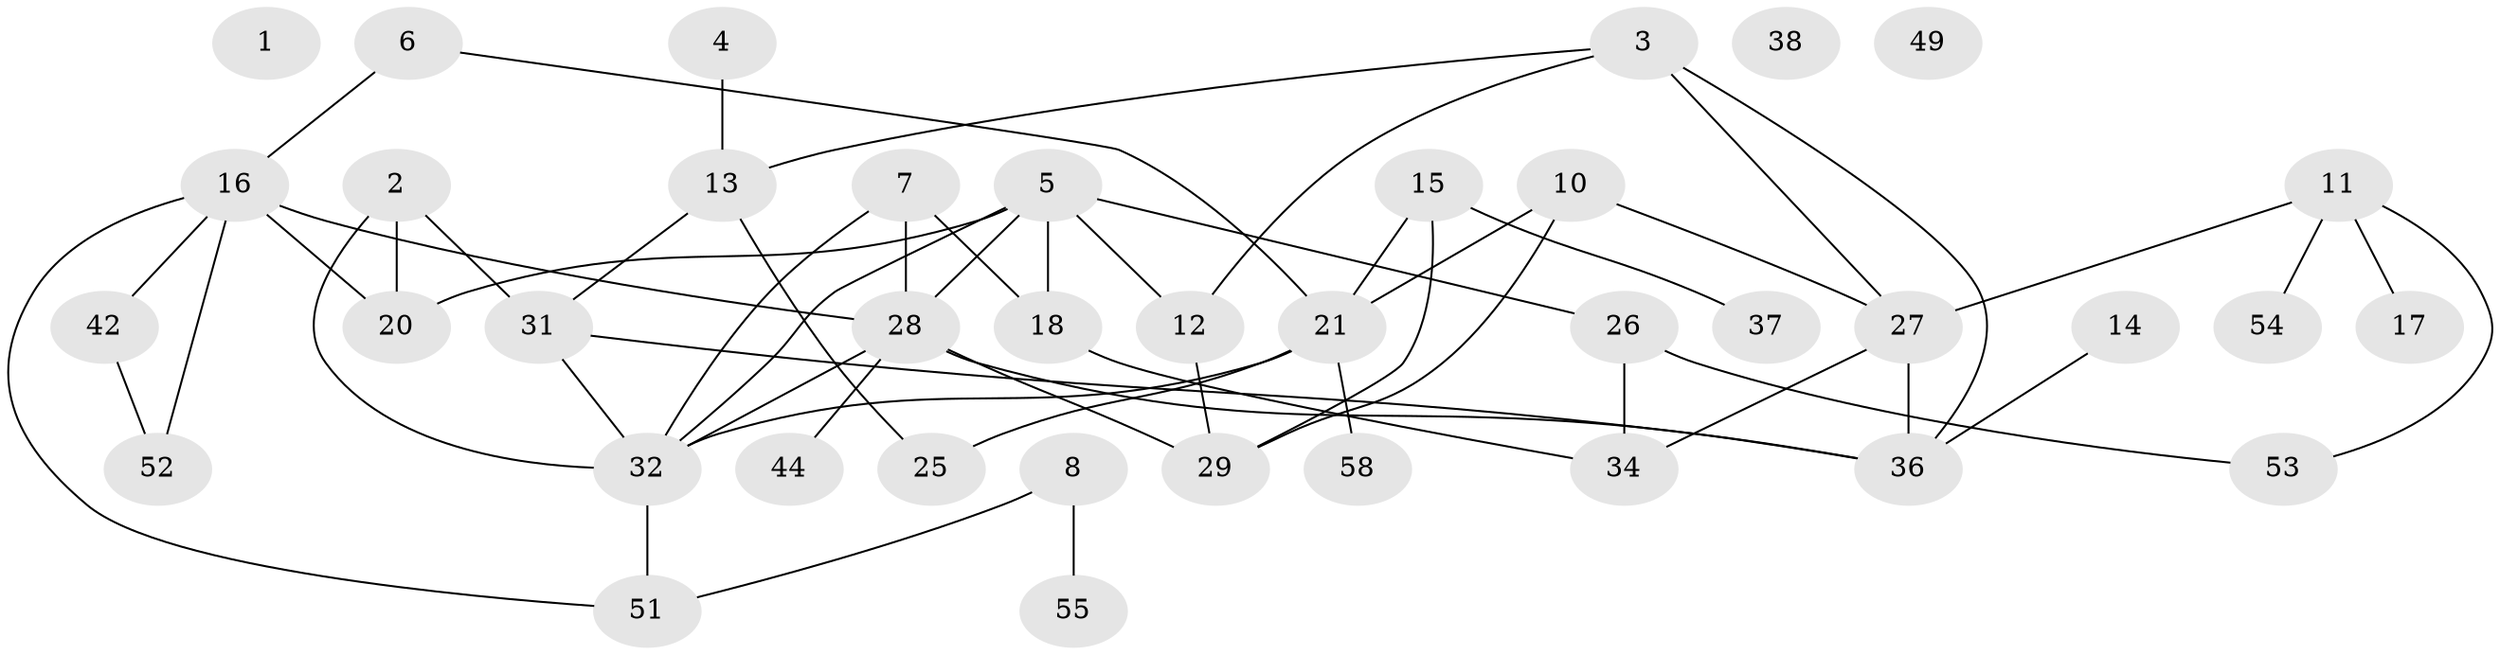 // original degree distribution, {0: 0.04838709677419355, 3: 0.22580645161290322, 5: 0.03225806451612903, 1: 0.22580645161290322, 2: 0.24193548387096775, 4: 0.1774193548387097, 6: 0.04838709677419355}
// Generated by graph-tools (version 1.1) at 2025/41/03/06/25 10:41:23]
// undirected, 39 vertices, 56 edges
graph export_dot {
graph [start="1"]
  node [color=gray90,style=filled];
  1;
  2 [super="+9"];
  3 [super="+22"];
  4;
  5 [super="+45"];
  6;
  7;
  8 [super="+23"];
  10 [super="+46"];
  11 [super="+39"];
  12 [super="+59"];
  13 [super="+43"];
  14;
  15 [super="+19"];
  16 [super="+24"];
  17 [super="+48"];
  18 [super="+33"];
  20 [super="+50"];
  21 [super="+30"];
  25;
  26 [super="+40"];
  27 [super="+57"];
  28 [super="+62"];
  29 [super="+35"];
  31 [super="+41"];
  32 [super="+47"];
  34 [super="+61"];
  36 [super="+60"];
  37;
  38;
  42 [super="+56"];
  44;
  49;
  51;
  52;
  53;
  54;
  55;
  58;
  2 -- 31;
  2 -- 32;
  2 -- 20;
  3 -- 12;
  3 -- 27;
  3 -- 36;
  3 -- 13;
  4 -- 13;
  5 -- 18;
  5 -- 32;
  5 -- 20;
  5 -- 26;
  5 -- 12;
  5 -- 28;
  6 -- 16;
  6 -- 21;
  7 -- 28;
  7 -- 32;
  7 -- 18;
  8 -- 55;
  8 -- 51;
  10 -- 27;
  10 -- 29;
  10 -- 21;
  11 -- 17;
  11 -- 53;
  11 -- 54;
  11 -- 27;
  12 -- 29;
  13 -- 25;
  13 -- 31;
  14 -- 36;
  15 -- 21;
  15 -- 29;
  15 -- 37;
  16 -- 28;
  16 -- 42;
  16 -- 51;
  16 -- 52;
  16 -- 20;
  18 -- 34;
  21 -- 32;
  21 -- 25;
  21 -- 58;
  26 -- 53;
  26 -- 34;
  27 -- 34;
  27 -- 36;
  28 -- 36;
  28 -- 44;
  28 -- 32;
  28 -- 29;
  31 -- 32;
  31 -- 36;
  32 -- 51;
  42 -- 52;
}
